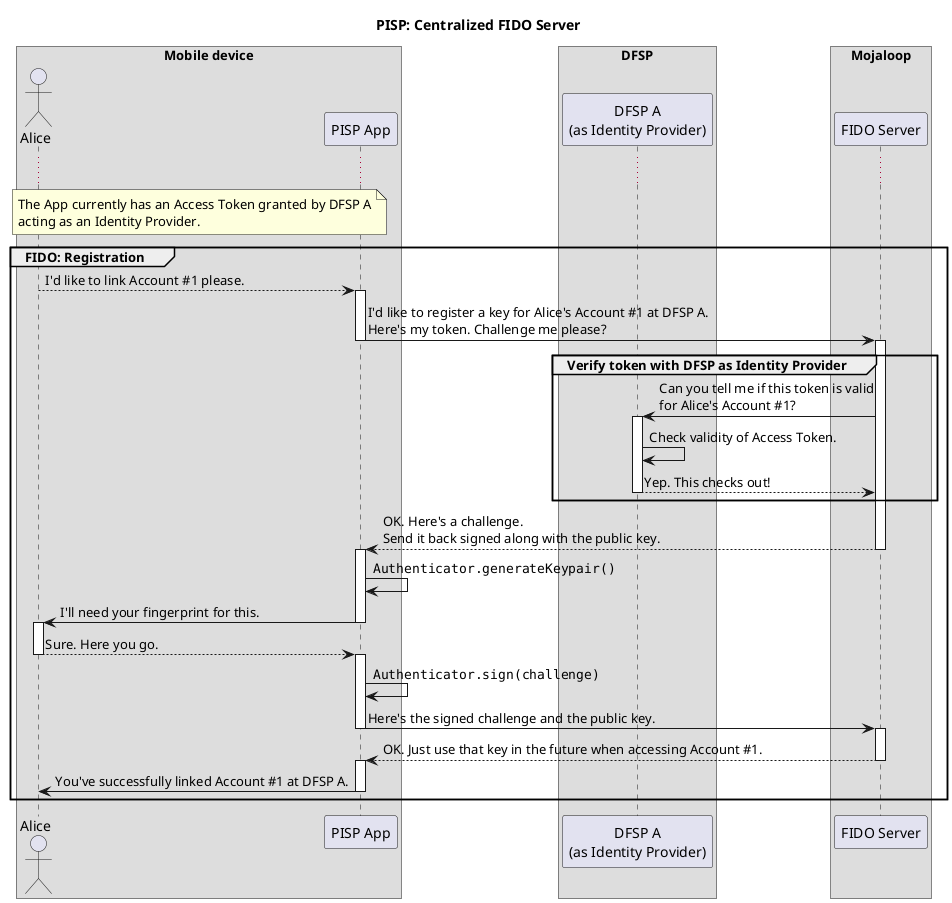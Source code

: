 @startuml

title PISP: Centralized FIDO Server

box "Mobile device"
    actor Alice
    participant "PISP App" as App
end box
box "DFSP"
    participant "DFSP A\n(as Identity Provider)" as IP
end box
box "Mojaloop"
    participant "FIDO Server" as FIDO
end box

...

note over Alice, App
    The App currently has an Access Token granted by DFSP A
    acting as an Identity Provider.
end note

group FIDO: Registration
    Alice --> App: I'd like to link Account #1 please.
    deactivate Alice
    activate App
    App -> FIDO: I'd like to register a key for Alice's Account #1 at DFSP A.\nHere's my token. Challenge me please?
    group Verify token with DFSP as Identity Provider
        deactivate App
        activate FIDO
        FIDO -> IP: Can you tell me if this token is valid\nfor Alice's Account #1?
        activate IP
        IP -> IP: Check validity of Access Token.
        IP --> FIDO: Yep. This checks out!
        deactivate IP
    end
    FIDO --> App: OK. Here's a challenge.\nSend it back signed along with the public key.
    deactivate FIDO
    activate App
    App -> App: ""Authenticator.generateKeypair()""
    App -> Alice: I'll need your fingerprint for this.
    deactivate App
    activate Alice
    Alice --> App: Sure. Here you go.
    deactivate Alice
    activate App
    App -> App: ""Authenticator.sign(challenge)""
    App -> FIDO: Here's the signed challenge and the public key.
    deactivate App
    activate FIDO
    FIDO --> App: OK. Just use that key in the future when accessing Account #1.
    deactivate FIDO
    activate App
    App -> Alice: You've successfully linked Account #1 at DFSP A.
    deactivate App
end
@enduml